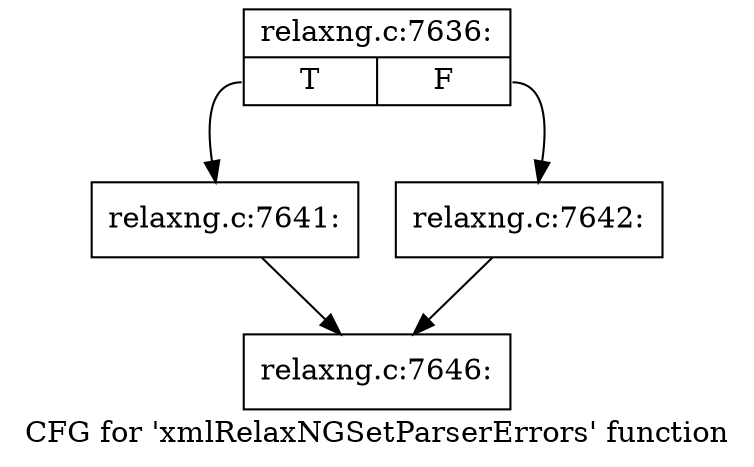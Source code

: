 digraph "CFG for 'xmlRelaxNGSetParserErrors' function" {
	label="CFG for 'xmlRelaxNGSetParserErrors' function";

	Node0x555e9c17e6c0 [shape=record,label="{relaxng.c:7636:|{<s0>T|<s1>F}}"];
	Node0x555e9c17e6c0:s0 -> Node0x555e9c17fb30;
	Node0x555e9c17e6c0:s1 -> Node0x555e9c17fb80;
	Node0x555e9c17fb30 [shape=record,label="{relaxng.c:7641:}"];
	Node0x555e9c17fb30 -> Node0x555e9c17eb40;
	Node0x555e9c17fb80 [shape=record,label="{relaxng.c:7642:}"];
	Node0x555e9c17fb80 -> Node0x555e9c17eb40;
	Node0x555e9c17eb40 [shape=record,label="{relaxng.c:7646:}"];
}
